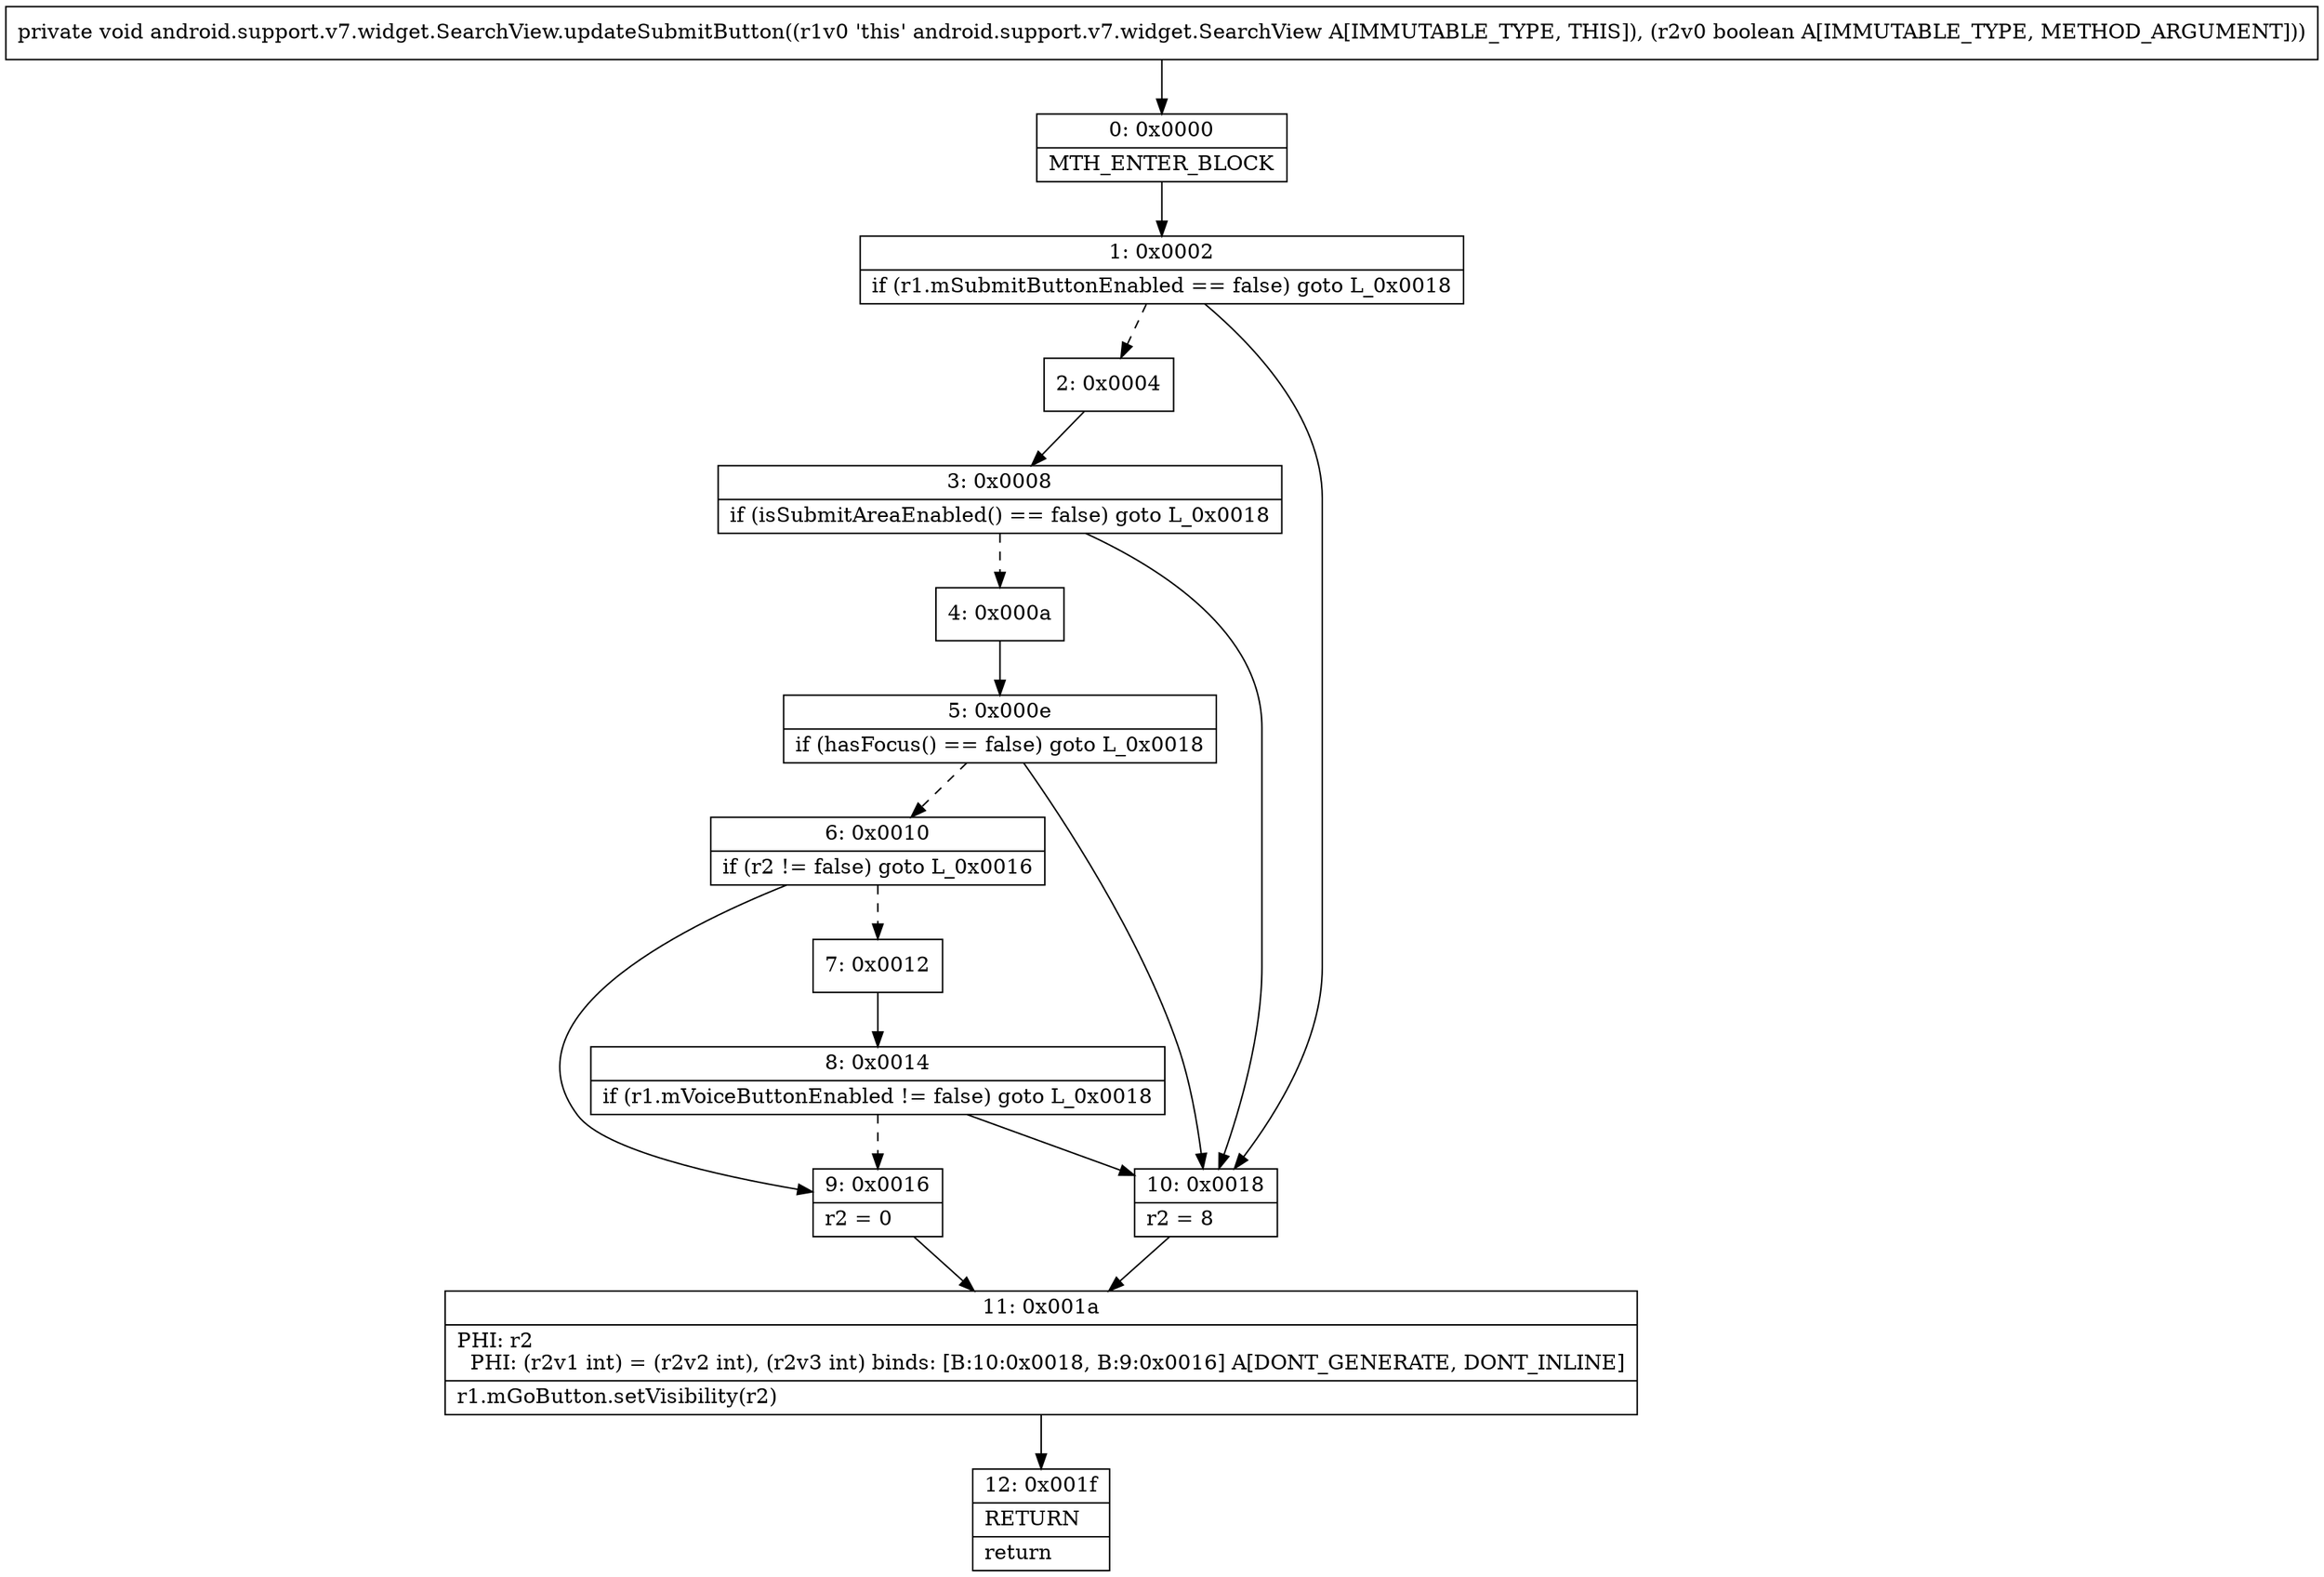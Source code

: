 digraph "CFG forandroid.support.v7.widget.SearchView.updateSubmitButton(Z)V" {
Node_0 [shape=record,label="{0\:\ 0x0000|MTH_ENTER_BLOCK\l}"];
Node_1 [shape=record,label="{1\:\ 0x0002|if (r1.mSubmitButtonEnabled == false) goto L_0x0018\l}"];
Node_2 [shape=record,label="{2\:\ 0x0004}"];
Node_3 [shape=record,label="{3\:\ 0x0008|if (isSubmitAreaEnabled() == false) goto L_0x0018\l}"];
Node_4 [shape=record,label="{4\:\ 0x000a}"];
Node_5 [shape=record,label="{5\:\ 0x000e|if (hasFocus() == false) goto L_0x0018\l}"];
Node_6 [shape=record,label="{6\:\ 0x0010|if (r2 != false) goto L_0x0016\l}"];
Node_7 [shape=record,label="{7\:\ 0x0012}"];
Node_8 [shape=record,label="{8\:\ 0x0014|if (r1.mVoiceButtonEnabled != false) goto L_0x0018\l}"];
Node_9 [shape=record,label="{9\:\ 0x0016|r2 = 0\l}"];
Node_10 [shape=record,label="{10\:\ 0x0018|r2 = 8\l}"];
Node_11 [shape=record,label="{11\:\ 0x001a|PHI: r2 \l  PHI: (r2v1 int) = (r2v2 int), (r2v3 int) binds: [B:10:0x0018, B:9:0x0016] A[DONT_GENERATE, DONT_INLINE]\l|r1.mGoButton.setVisibility(r2)\l}"];
Node_12 [shape=record,label="{12\:\ 0x001f|RETURN\l|return\l}"];
MethodNode[shape=record,label="{private void android.support.v7.widget.SearchView.updateSubmitButton((r1v0 'this' android.support.v7.widget.SearchView A[IMMUTABLE_TYPE, THIS]), (r2v0 boolean A[IMMUTABLE_TYPE, METHOD_ARGUMENT])) }"];
MethodNode -> Node_0;
Node_0 -> Node_1;
Node_1 -> Node_2[style=dashed];
Node_1 -> Node_10;
Node_2 -> Node_3;
Node_3 -> Node_4[style=dashed];
Node_3 -> Node_10;
Node_4 -> Node_5;
Node_5 -> Node_6[style=dashed];
Node_5 -> Node_10;
Node_6 -> Node_7[style=dashed];
Node_6 -> Node_9;
Node_7 -> Node_8;
Node_8 -> Node_9[style=dashed];
Node_8 -> Node_10;
Node_9 -> Node_11;
Node_10 -> Node_11;
Node_11 -> Node_12;
}

